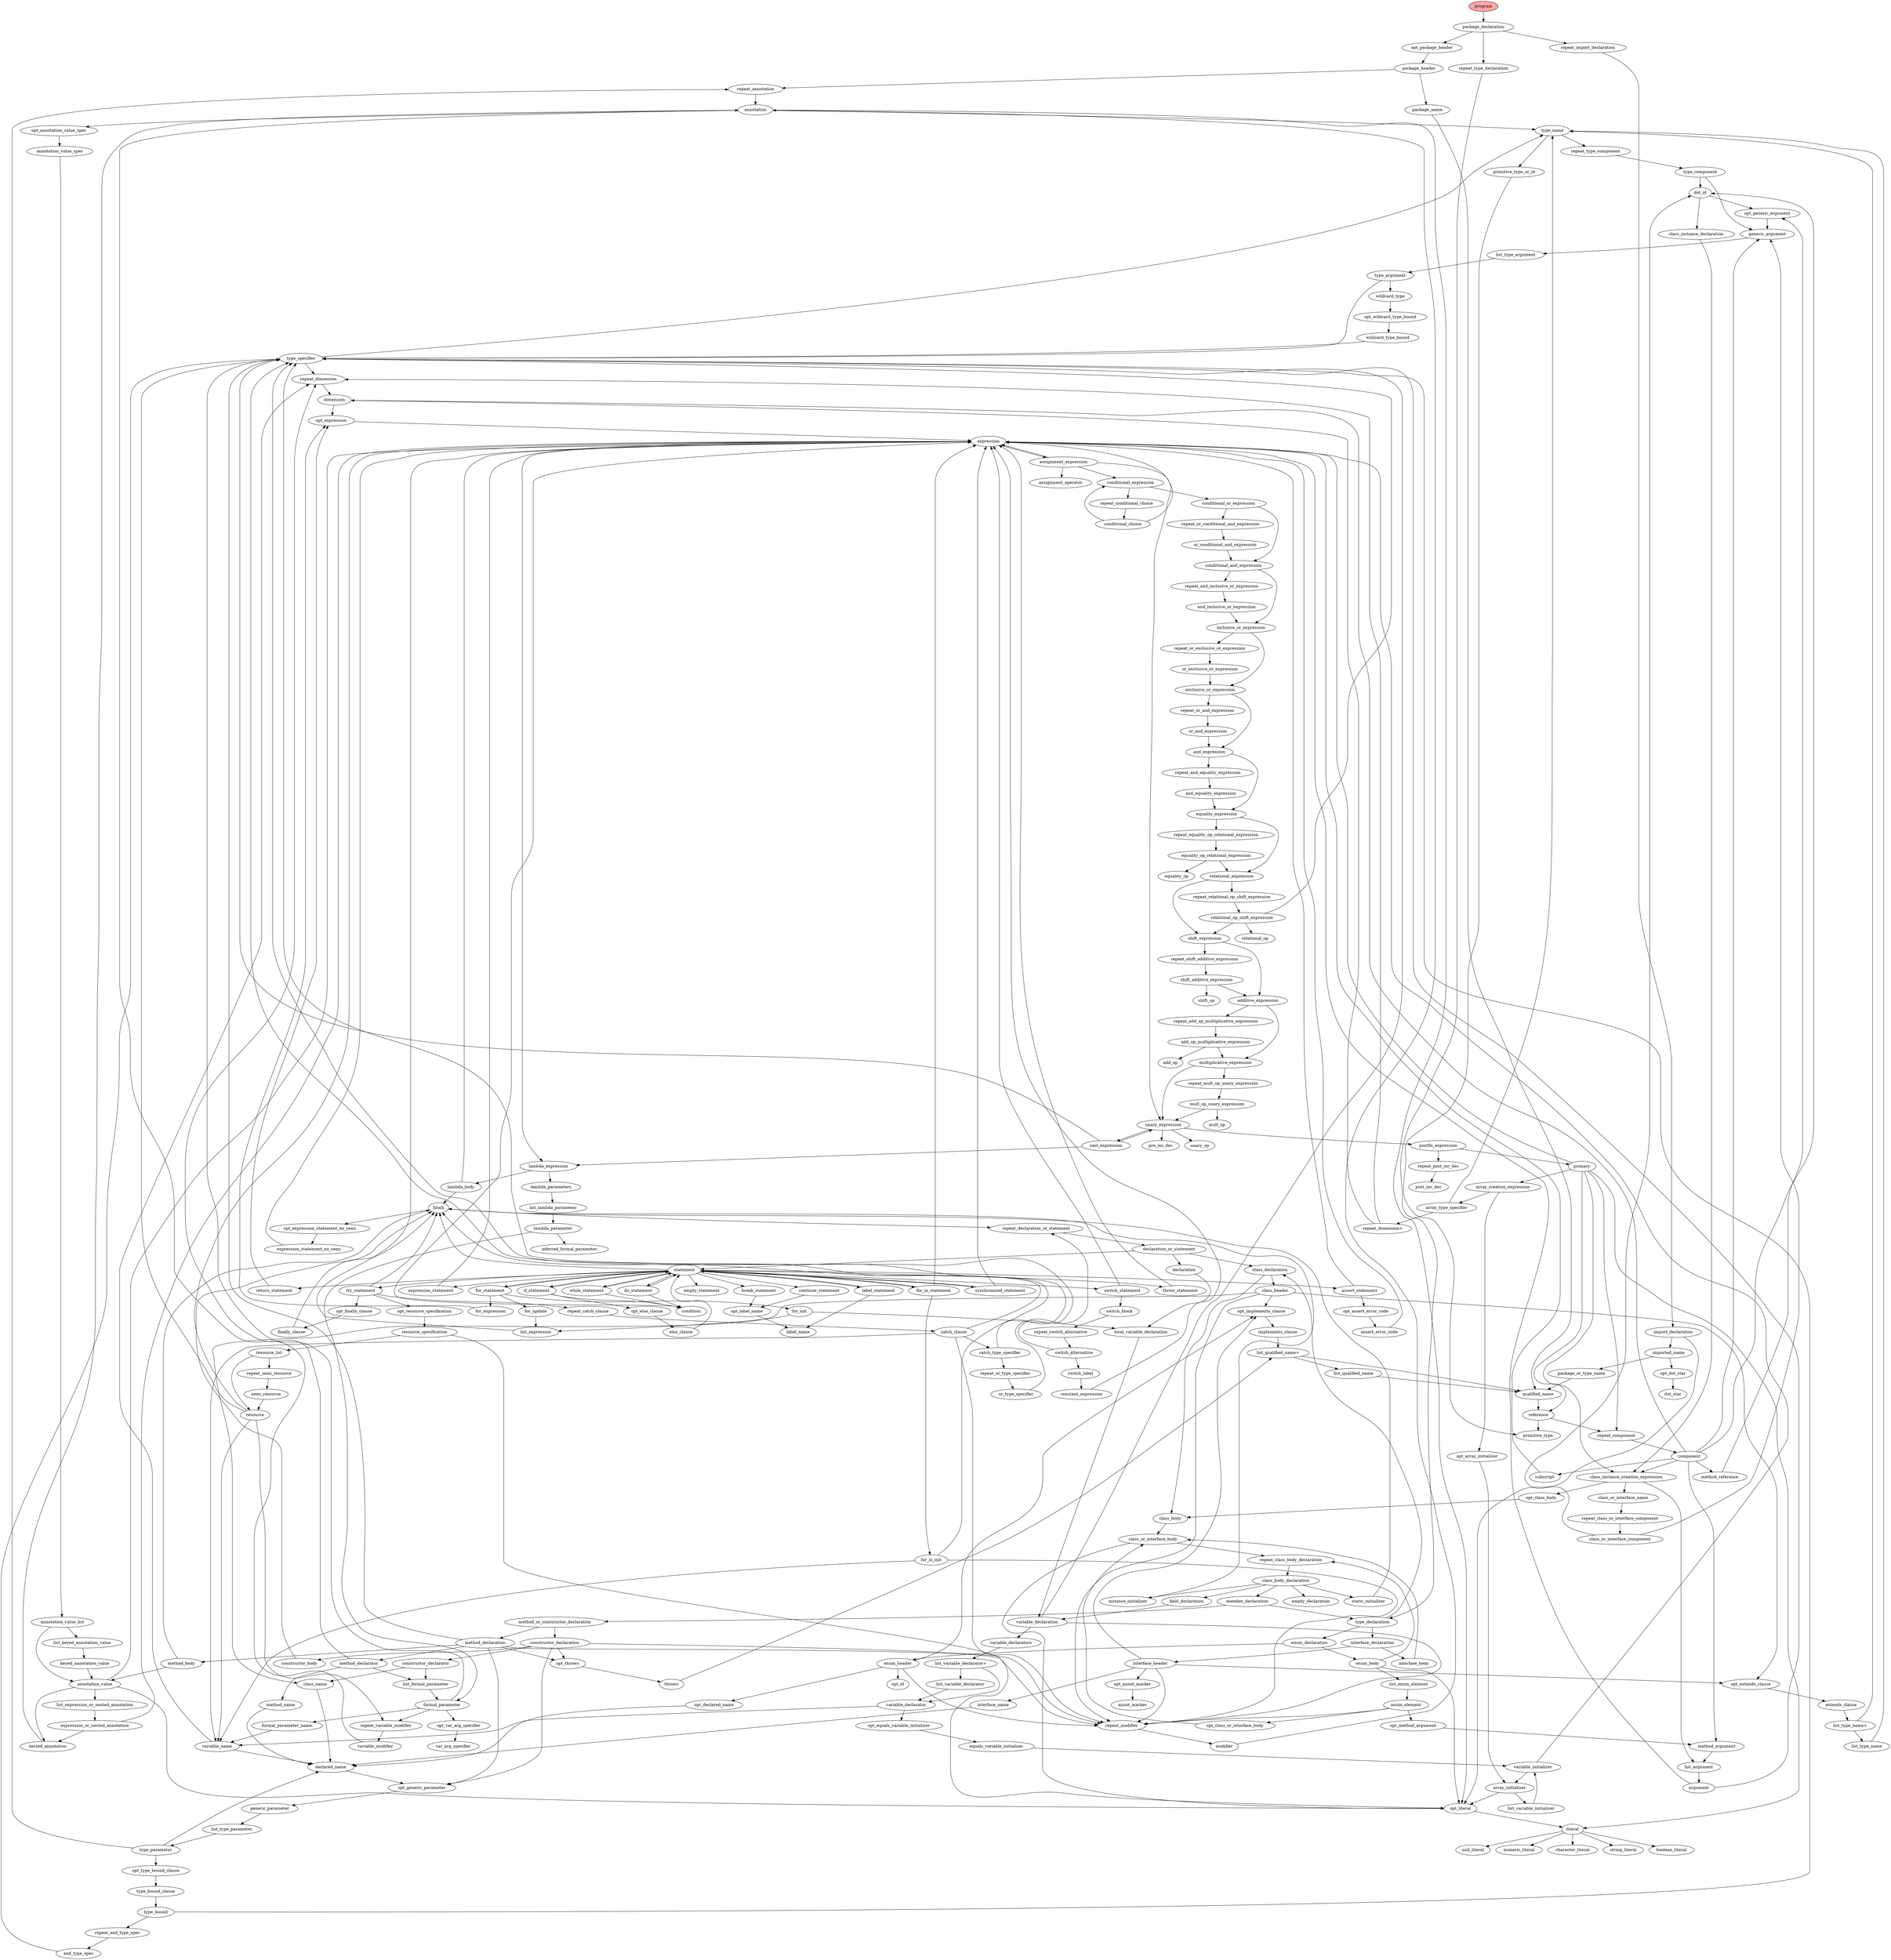 digraph G {
  <program> [fillcolor="0.0 0.35 1.0" style=filled];
  <package_declaration>
  <opt_package_header>
  <package_header>
  <repeat_annotation>
  <annotation>
  <type_name>
  <primitive_type_or_id>
  <primitive_type>
  <repeat_type_component>
  <type_component>
  <dot_id>
  <opt_generic_argument>
  <generic_argument>
  <list_type_argument>
  <type_argument>
  <type_specifier>
  <repeat_dimension>
  <dimension>
  <opt_expression>
  <expression>
  <lambda_expression>
  <lambda_parameters>
  <list_lambda_parameter>
  <lambda_parameter>
  <formal_parameter>
  <repeat_variable_modifier>
  <variable_modifier>
  <opt_var_arg_specifier>
  <var_arg_specifier>
  <formal_parameter_name>
  <variable_name>
  <declared_name>
  <opt_generic_parameter>
  <generic_parameter>
  <list_type_parameter>
  <type_parameter>
  <opt_type_bound_clause>
  <type_bound_clause>
  <type_bound>
  <repeat_and_type_spec>
  <and_type_spec>
  <inferred_formal_parameter>
  <lambda_body>
  <block>
  <repeat_declaration_or_statement>
  <declaration_or_statement>
  <declaration>
  <local_variable_declaration>
  <variable_declaration>
  <repeat_modifier>
  <modifier>
  <variable_declarators>
  <list_variable_declarator+>
  <variable_declarator>
  <opt_equals_variable_initializer>
  <equals_variable_initializer>
  <variable_initializer>
  <array_initializer>
  <list_variable_initializer>
  <opt_literal>
  <literal>
  <list_variable_declarator>
  <class_declaration>
  <class_header>
  <class_name>
  <opt_extends_clause>
  <extends_clause>
  <list_type_name+>
  <list_type_name>
  <opt_implements_clause>
  <implements_clause>
  <list_qualified_name+>
  <qualified_name>
  <reference>
  <repeat_component>
  <component>
  <method_argument>
  <list_argument>
  <argument>
  <subscript>
  <class_instance_creation_expression>
  <class_or_interface_name>
  <repeat_class_or_interface_component>
  <class_or_interface_component>
  <opt_class_body>
  <class_body>
  <class_or_interface_body>
  <repeat_class_body_declaration>
  <class_body_declaration>
  <empty_declaration>
  <member_declaration>
  <method_or_constructor_declaration>
  <method_declaration>
  <method_declarator>
  <method_name>
  <list_formal_parameter>
  <opt_throws>
  <throws>
  <method_body>
  <annotation_value>
  <nested_annotation>
  <list_expression_or_nested_annotation>
  <expression_or_nested_annotation>
  <constructor_declaration>
  <constructor_declarator>
  <constructor_body>
  <type_declaration>
  <interface_declaration>
  <interface_header>
  <opt_annot_marker>
  <annot_marker>
  <interface_name>
  <interface_body>
  <enum_declaration>
  <enum_header>
  <opt_id>
  <opt_declared_name>
  <enum_body>
  <list_enum_element>
  <enum_element>
  <opt_method_argument>
  <opt_class_or_interface_body>
  <instance_initializer>
  <static_initializer>
  <field_declaration>
  <method_reference>
  <list_qualified_name>
  <statement>
  <label_statement>
  <label_name>
  <empty_statement>
  <expression_statement>
  <if_statement>
  <condition>
  <opt_else_clause>
  <else_clause>
  <switch_statement>
  <switch_block>
  <repeat_switch_alternative>
  <switch_alternative>
  <switch_label>
  <constant_expression>
  <while_statement>
  <do_statement>
  <for_statement>
  <for_init>
  <list_expression>
  <for_expression>
  <for_update>
  <for_in_statement>
  <for_in_init>
  <break_statement>
  <opt_label_name>
  <continue_statement>
  <return_statement>
  <throw_statement>
  <synchronized_statement>
  <try_statement>
  <opt_resource_specification>
  <resource_specification>
  <resource_list>
  <resource>
  <repeat_semi_resource>
  <semi_resource>
  <repeat_catch_clause>
  <catch_clause>
  <catch_type_specifier>
  <repeat_or_type_specifier>
  <or_type_specifier>
  <opt_finally_clause>
  <finally_clause>
  <assert_statement>
  <opt_assert_error_code>
  <assert_error_code>
  <opt_expression_statement_no_semi>
  <expression_statement_no_semi>
  <assignment_expression>
  <conditional_expression>
  <conditional_or_expression>
  <conditional_and_expression>
  <inclusive_or_expression>
  <exclusive_or_expression>
  <and_expression>
  <equality_expression>
  <relational_expression>
  <shift_expression>
  <additive_expression>
  <multiplicative_expression>
  <unary_expression>
  <pre_inc_dec>
  <unary_op>
  <postfix_expression>
  <primary>
  <numeric_literal>
  <character_literal>
  <string_literal>
  <boolean_literal>
  <null_literal>
  <array_creation_expression>
  <array_type_specifier>
  <repeat_dimension+>
  <opt_array_initializer>
  <repeat_post_inc_dec>
  <post_inc_dec>
  <cast_expression>
  <repeat_mult_op_unary_expression>
  <mult_op_unary_expression>
  <mult_op>
  <repeat_add_op_multiplicative_expression>
  <add_op_multiplicative_expression>
  <add_op>
  <repeat_shift_additive_expression>
  <shift_additive_expression>
  <shift_op>
  <repeat_relational_op_shift_expression>
  <relational_op_shift_expression>
  <relational_op>
  <repeat_equality_op_relational_expression>
  <equality_op_relational_expression>
  <equality_op>
  <repeat_and_equality_expression>
  <and_equality_expression>
  <repeat_or_and_expression>
  <or_and_expression>
  <repeat_or_exclusive_or_expression>
  <or_exclusive_or_expression>
  <repeat_and_inclusive_or_expression>
  <and_inclusive_or_expression>
  <repeat_or_conditional_and_expression>
  <or_conditional_and_expression>
  <repeat_conditional_choice>
  <conditional_choice>
  <assignment_operator>
  <wildcard_type>
  <opt_wildcard_type_bound>
  <wildcard_type_bound>
  <class_instance_declaration>
  <opt_annotation_value_spec>
  <annotation_value_spec>
  <annotation_value_list>
  <list_keyed_annotation_value>
  <keyed_annotation_value>
  <package_name>
  <repeat_import_declaration>
  <import_declaration>
  <imported_name>
  <package_or_type_name>
  <opt_dot_star>
  <dot_star>
  <repeat_type_declaration>

  <program> -> { <package_declaration> }
  <package_declaration> -> { <repeat_type_declaration>, <opt_package_header>, <repeat_import_declaration> }
  <opt_package_header> -> { <package_header> }
  <package_header> -> { <package_name>, <repeat_annotation> }
  <repeat_annotation> -> { <annotation> }
  <annotation> -> { <opt_annotation_value_spec>, <type_name>, <opt_literal> }
  <type_name> -> { <repeat_type_component>, <primitive_type_or_id> }
  <primitive_type_or_id> -> { <primitive_type> }
  <primitive_type> -> {  }
  <repeat_type_component> -> { <type_component> }
  <type_component> -> { <generic_argument>, <dot_id> }
  <dot_id> -> { <class_instance_declaration>, <opt_generic_argument> }
  <opt_generic_argument> -> { <generic_argument> }
  <generic_argument> -> { <list_type_argument> }
  <list_type_argument> -> { <type_argument> }
  <type_argument> -> { <wildcard_type>, <type_specifier> }
  <type_specifier> -> { <repeat_dimension>, <type_name> }
  <repeat_dimension> -> { <dimension> }
  <dimension> -> { <opt_expression> }
  <opt_expression> -> { <expression> }
  <expression> -> { <assignment_expression>, <lambda_expression> }
  <lambda_expression> -> { <lambda_body>, <lambda_parameters> }
  <lambda_parameters> -> { <list_lambda_parameter> }
  <list_lambda_parameter> -> { <lambda_parameter> }
  <lambda_parameter> -> { <inferred_formal_parameter>, <formal_parameter> }
  <formal_parameter> -> { <opt_var_arg_specifier>, <repeat_variable_modifier>, <formal_parameter_name>, <type_specifier> }
  <repeat_variable_modifier> -> { <variable_modifier> }
  <variable_modifier> -> { <annotation> }
  <opt_var_arg_specifier> -> { <var_arg_specifier> }
  <var_arg_specifier> -> {  }
  <formal_parameter_name> -> { <variable_name> }
  <variable_name> -> { <repeat_dimension>, <declared_name> }
  <declared_name> -> { <opt_generic_parameter> }
  <opt_generic_parameter> -> { <generic_parameter> }
  <generic_parameter> -> { <list_type_parameter> }
  <list_type_parameter> -> { <type_parameter> }
  <type_parameter> -> { <opt_type_bound_clause>, <repeat_annotation>, <declared_name> }
  <opt_type_bound_clause> -> { <type_bound_clause> }
  <type_bound_clause> -> { <type_bound> }
  <type_bound> -> { <repeat_and_type_spec>, <type_specifier> }
  <repeat_and_type_spec> -> { <and_type_spec> }
  <and_type_spec> -> { <type_specifier> }
  <inferred_formal_parameter> -> {  }
  <lambda_body> -> { <block>, <expression> }
  <block> -> { <opt_expression_statement_no_semi>, <repeat_declaration_or_statement> }
  <repeat_declaration_or_statement> -> { <declaration_or_statement> }
  <declaration_or_statement> -> { <statement>, <declaration>, <class_declaration> }
  <declaration> -> { <local_variable_declaration> }
  <local_variable_declaration> -> { <variable_declaration> }
  <variable_declaration> -> { <variable_declarators>, <repeat_modifier>, <type_specifier> }
  <repeat_modifier> -> { <modifier> }
  <modifier> -> { <annotation> }
  <variable_declarators> -> { <list_variable_declarator+> }
  <list_variable_declarator+> -> { <list_variable_declarator>, <variable_declarator> }
  <variable_declarator> -> { <opt_equals_variable_initializer>, <variable_name> }
  <opt_equals_variable_initializer> -> { <equals_variable_initializer> }
  <equals_variable_initializer> -> { <variable_initializer> }
  <variable_initializer> -> { <array_initializer>, <expression> }
  <array_initializer> -> { <opt_literal>, <list_variable_initializer> }
  <list_variable_initializer> -> { <variable_initializer> }
  <opt_literal> -> { <literal> }
  <literal> -> { <null_literal>, <boolean_literal>, <string_literal>, <numeric_literal>, <character_literal> }
  <list_variable_declarator> -> { <variable_declarator> }
  <class_declaration> -> { <class_body>, <class_header> }
  <class_header> -> { <opt_extends_clause>, <opt_implements_clause>, <repeat_modifier>, <class_name> }
  <class_name> -> { <declared_name> }
  <opt_extends_clause> -> { <extends_clause> }
  <extends_clause> -> { <list_type_name+> }
  <list_type_name+> -> { <list_type_name>, <type_name> }
  <list_type_name> -> { <type_name> }
  <opt_implements_clause> -> { <implements_clause> }
  <implements_clause> -> { <list_qualified_name+> }
  <list_qualified_name+> -> { <list_qualified_name>, <qualified_name> }
  <qualified_name> -> { <reference> }
  <reference> -> { <primitive_type>, <repeat_component> }
  <repeat_component> -> { <component> }
  <component> -> { <method_reference>, <method_argument>, <dot_id>, <subscript>, <dimension>, <generic_argument>, <class_instance_creation_expression> }
  <method_argument> -> { <list_argument> }
  <list_argument> -> { <argument> }
  <argument> -> { <type_specifier>, <expression> }
  <subscript> -> { <expression> }
  <class_instance_creation_expression> -> { <class_or_interface_name>, <opt_class_body>, <list_argument> }
  <class_or_interface_name> -> { <repeat_class_or_interface_component> }
  <repeat_class_or_interface_component> -> { <class_or_interface_component> }
  <class_or_interface_component> -> { <generic_argument>, <dot_id> }
  <opt_class_body> -> { <class_body> }
  <class_body> -> { <class_or_interface_body> }
  <class_or_interface_body> -> { <opt_literal>, <repeat_class_body_declaration> }
  <repeat_class_body_declaration> -> { <class_body_declaration> }
  <class_body_declaration> -> { <field_declaration>, <static_initializer>, <instance_initializer>, <empty_declaration>, <member_declaration> }
  <empty_declaration> -> {  }
  <member_declaration> -> { <type_declaration>, <method_or_constructor_declaration> }
  <method_or_constructor_declaration> -> { <constructor_declaration>, <method_declaration> }
  <method_declaration> -> { <opt_throws>, <method_declarator>, <method_body>, <type_specifier>, <repeat_modifier>, <opt_generic_parameter> }
  <method_declarator> -> { <repeat_dimension>, <method_name>, <list_formal_parameter> }
  <method_name> -> { <declared_name> }
  <list_formal_parameter> -> { <formal_parameter> }
  <opt_throws> -> { <throws> }
  <throws> -> { <list_qualified_name+> }
  <method_body> -> { <annotation_value>, <block> }
  <annotation_value> -> { <list_expression_or_nested_annotation>, <expression>, <opt_literal>, <nested_annotation> }
  <nested_annotation> -> { <annotation> }
  <list_expression_or_nested_annotation> -> { <expression_or_nested_annotation> }
  <expression_or_nested_annotation> -> { <nested_annotation>, <expression> }
  <constructor_declaration> -> { <constructor_body>, <opt_throws>, <constructor_declarator>, <repeat_modifier>, <opt_generic_parameter> }
  <constructor_declarator> -> { <list_formal_parameter>, <class_name> }
  <constructor_body> -> { <block> }
  <type_declaration> -> { <enum_declaration>, <class_declaration>, <interface_declaration> }
  <interface_declaration> -> { <interface_body>, <interface_header> }
  <interface_header> -> { <opt_extends_clause>, <opt_implements_clause>, <interface_name>, <repeat_modifier>, <opt_annot_marker> }
  <opt_annot_marker> -> { <annot_marker> }
  <annot_marker> -> {  }
  <interface_name> -> { <declared_name> }
  <interface_body> -> { <class_or_interface_body> }
  <enum_declaration> -> { <enum_body>, <enum_header> }
  <enum_header> -> { <opt_declared_name>, <opt_implements_clause>, <repeat_modifier>, <opt_id> }
  <opt_id> -> {  }
  <opt_declared_name> -> { <declared_name> }
  <enum_body> -> { <repeat_class_body_declaration>, <list_enum_element>, <opt_literal> }
  <list_enum_element> -> { <enum_element> }
  <enum_element> -> { <opt_class_or_interface_body>, <repeat_modifier>, <opt_method_argument> }
  <opt_method_argument> -> { <method_argument> }
  <opt_class_or_interface_body> -> { <class_or_interface_body> }
  <instance_initializer> -> { <block> }
  <static_initializer> -> { <block> }
  <field_declaration> -> { <variable_declaration> }
  <method_reference> -> { <opt_generic_argument> }
  <list_qualified_name> -> { <qualified_name> }
  <statement> -> { <block>, <while_statement>, <synchronized_statement>, <if_statement>, <expression_statement>, <label_statement>, <switch_statement>, <do_statement>, <try_statement>, <for_statement>, <for_in_statement>, <break_statement>, <continue_statement>, <return_statement>, <throw_statement>, <empty_statement>, <assert_statement> }
  <label_statement> -> { <statement>, <label_name> }
  <label_name> -> {  }
  <empty_statement> -> {  }
  <expression_statement> -> { <expression> }
  <if_statement> -> { <opt_else_clause>, <condition>, <statement> }
  <condition> -> { <expression> }
  <opt_else_clause> -> { <else_clause> }
  <else_clause> -> { <statement> }
  <switch_statement> -> { <switch_block>, <expression> }
  <switch_block> -> { <repeat_switch_alternative> }
  <repeat_switch_alternative> -> { <switch_alternative> }
  <switch_alternative> -> { <repeat_declaration_or_statement>, <switch_label> }
  <switch_label> -> { <constant_expression> }
  <constant_expression> -> { <expression> }
  <while_statement> -> { <statement>, <condition> }
  <do_statement> -> { <condition>, <statement> }
  <for_statement> -> { <statement>, <for_update>, <for_init>, <for_expression> }
  <for_init> -> { <local_variable_declaration>, <list_expression> }
  <list_expression> -> { <expression> }
  <for_expression> -> { <opt_expression> }
  <for_update> -> { <list_expression> }
  <for_in_statement> -> { <statement>, <for_in_init>, <expression> }
  <for_in_init> -> { <variable_name>, <repeat_modifier>, <type_specifier> }
  <break_statement> -> { <opt_label_name> }
  <opt_label_name> -> { <label_name> }
  <continue_statement> -> { <opt_label_name> }
  <return_statement> -> { <opt_expression> }
  <throw_statement> -> { <expression> }
  <synchronized_statement> -> { <statement>, <expression> }
  <try_statement> -> { <opt_finally_clause>, <repeat_catch_clause>, <opt_resource_specification>, <block> }
  <opt_resource_specification> -> { <resource_specification> }
  <resource_specification> -> { <opt_literal>, <resource_list> }
  <resource_list> -> { <repeat_semi_resource>, <resource> }
  <resource> -> { <expression>, <variable_name>, <repeat_variable_modifier>, <type_specifier> }
  <repeat_semi_resource> -> { <semi_resource> }
  <semi_resource> -> { <resource> }
  <repeat_catch_clause> -> { <catch_clause> }
  <catch_clause> -> { <variable_name>, <repeat_modifier>, <block>, <catch_type_specifier> }
  <catch_type_specifier> -> { <repeat_or_type_specifier>, <type_specifier> }
  <repeat_or_type_specifier> -> { <or_type_specifier> }
  <or_type_specifier> -> { <type_specifier> }
  <opt_finally_clause> -> { <finally_clause> }
  <finally_clause> -> { <block> }
  <assert_statement> -> { <opt_assert_error_code>, <expression> }
  <opt_assert_error_code> -> { <assert_error_code> }
  <assert_error_code> -> { <expression> }
  <opt_expression_statement_no_semi> -> { <expression_statement_no_semi> }
  <expression_statement_no_semi> -> { <expression> }
  <assignment_expression> -> { <expression>, <assignment_operator>, <conditional_expression>, <unary_expression> }
  <conditional_expression> -> { <repeat_conditional_choice>, <conditional_or_expression> }
  <conditional_or_expression> -> { <repeat_or_conditional_and_expression>, <conditional_and_expression> }
  <conditional_and_expression> -> { <repeat_and_inclusive_or_expression>, <inclusive_or_expression> }
  <inclusive_or_expression> -> { <repeat_or_exclusive_or_expression>, <exclusive_or_expression> }
  <exclusive_or_expression> -> { <repeat_or_and_expression>, <and_expression> }
  <and_expression> -> { <repeat_and_equality_expression>, <equality_expression> }
  <equality_expression> -> { <repeat_equality_op_relational_expression>, <relational_expression> }
  <relational_expression> -> { <repeat_relational_op_shift_expression>, <shift_expression> }
  <shift_expression> -> { <repeat_shift_additive_expression>, <additive_expression> }
  <additive_expression> -> { <repeat_add_op_multiplicative_expression>, <multiplicative_expression> }
  <multiplicative_expression> -> { <repeat_mult_op_unary_expression>, <unary_expression> }
  <unary_expression> -> { <postfix_expression>, <pre_inc_dec>, <cast_expression>, <unary_op> }
  <pre_inc_dec> -> {  }
  <unary_op> -> {  }
  <postfix_expression> -> { <repeat_post_inc_dec>, <primary> }
  <primary> -> { <array_creation_expression>, <class_instance_creation_expression>, <reference>, <literal>, <expression>, <repeat_component> }
  <numeric_literal> -> {  }
  <character_literal> -> {  }
  <string_literal> -> {  }
  <boolean_literal> -> {  }
  <null_literal> -> {  }
  <array_creation_expression> -> { <opt_array_initializer>, <array_type_specifier> }
  <array_type_specifier> -> { <repeat_dimension+>, <type_name> }
  <repeat_dimension+> -> { <repeat_dimension>, <dimension> }
  <opt_array_initializer> -> { <array_initializer> }
  <repeat_post_inc_dec> -> { <post_inc_dec> }
  <post_inc_dec> -> {  }
  <cast_expression> -> { <lambda_expression>, <type_specifier>, <unary_expression> }
  <repeat_mult_op_unary_expression> -> { <mult_op_unary_expression> }
  <mult_op_unary_expression> -> { <unary_expression>, <mult_op> }
  <mult_op> -> {  }
  <repeat_add_op_multiplicative_expression> -> { <add_op_multiplicative_expression> }
  <add_op_multiplicative_expression> -> { <multiplicative_expression>, <add_op> }
  <add_op> -> {  }
  <repeat_shift_additive_expression> -> { <shift_additive_expression> }
  <shift_additive_expression> -> { <additive_expression>, <shift_op> }
  <shift_op> -> {  }
  <repeat_relational_op_shift_expression> -> { <relational_op_shift_expression> }
  <relational_op_shift_expression> -> { <type_specifier>, <relational_op>, <shift_expression> }
  <relational_op> -> {  }
  <repeat_equality_op_relational_expression> -> { <equality_op_relational_expression> }
  <equality_op_relational_expression> -> { <relational_expression>, <equality_op> }
  <equality_op> -> {  }
  <repeat_and_equality_expression> -> { <and_equality_expression> }
  <and_equality_expression> -> { <equality_expression> }
  <repeat_or_and_expression> -> { <or_and_expression> }
  <or_and_expression> -> { <and_expression> }
  <repeat_or_exclusive_or_expression> -> { <or_exclusive_or_expression> }
  <or_exclusive_or_expression> -> { <exclusive_or_expression> }
  <repeat_and_inclusive_or_expression> -> { <and_inclusive_or_expression> }
  <and_inclusive_or_expression> -> { <inclusive_or_expression> }
  <repeat_or_conditional_and_expression> -> { <or_conditional_and_expression> }
  <or_conditional_and_expression> -> { <conditional_and_expression> }
  <repeat_conditional_choice> -> { <conditional_choice> }
  <conditional_choice> -> { <conditional_expression>, <expression> }
  <assignment_operator> -> {  }
  <wildcard_type> -> { <opt_wildcard_type_bound> }
  <opt_wildcard_type_bound> -> { <wildcard_type_bound> }
  <wildcard_type_bound> -> { <type_specifier> }
  <class_instance_declaration> -> { <class_instance_creation_expression> }
  <opt_annotation_value_spec> -> { <annotation_value_spec> }
  <annotation_value_spec> -> { <annotation_value_list> }
  <annotation_value_list> -> { <list_keyed_annotation_value>, <annotation_value> }
  <list_keyed_annotation_value> -> { <keyed_annotation_value> }
  <keyed_annotation_value> -> { <annotation_value> }
  <package_name> -> { <qualified_name> }
  <repeat_import_declaration> -> { <import_declaration> }
  <import_declaration> -> { <imported_name>, <opt_literal> }
  <imported_name> -> { <opt_dot_star>, <package_or_type_name> }
  <package_or_type_name> -> { <qualified_name> }
  <opt_dot_star> -> { <dot_star> }
  <dot_star> -> {  }
  <repeat_type_declaration> -> { <type_declaration> }
}